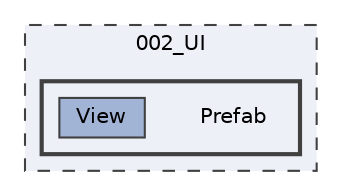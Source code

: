 digraph "002_UI/Prefab"
{
 // LATEX_PDF_SIZE
  bgcolor="transparent";
  edge [fontname=Helvetica,fontsize=10,labelfontname=Helvetica,labelfontsize=10];
  node [fontname=Helvetica,fontsize=10,shape=box,height=0.2,width=0.4];
  compound=true
  subgraph clusterdir_7c99f2a1ff81663d3f3b54142ef80e6d {
    graph [ bgcolor="#edf0f7", pencolor="grey25", label="002_UI", fontname=Helvetica,fontsize=10 style="filled,dashed", URL="dir_7c99f2a1ff81663d3f3b54142ef80e6d.html",tooltip=""]
  subgraph clusterdir_d9c86cb1648e327d468b936c4925996e {
    graph [ bgcolor="#edf0f7", pencolor="grey25", label="", fontname=Helvetica,fontsize=10 style="filled,bold", URL="dir_d9c86cb1648e327d468b936c4925996e.html",tooltip=""]
    dir_d9c86cb1648e327d468b936c4925996e [shape=plaintext, label="Prefab"];
  dir_3bec03da5eacdd9a574d1f39f9fc4649 [label="View", fillcolor="#a2b4d6", color="grey25", style="filled", URL="dir_3bec03da5eacdd9a574d1f39f9fc4649.html",tooltip=""];
  }
  }
}
